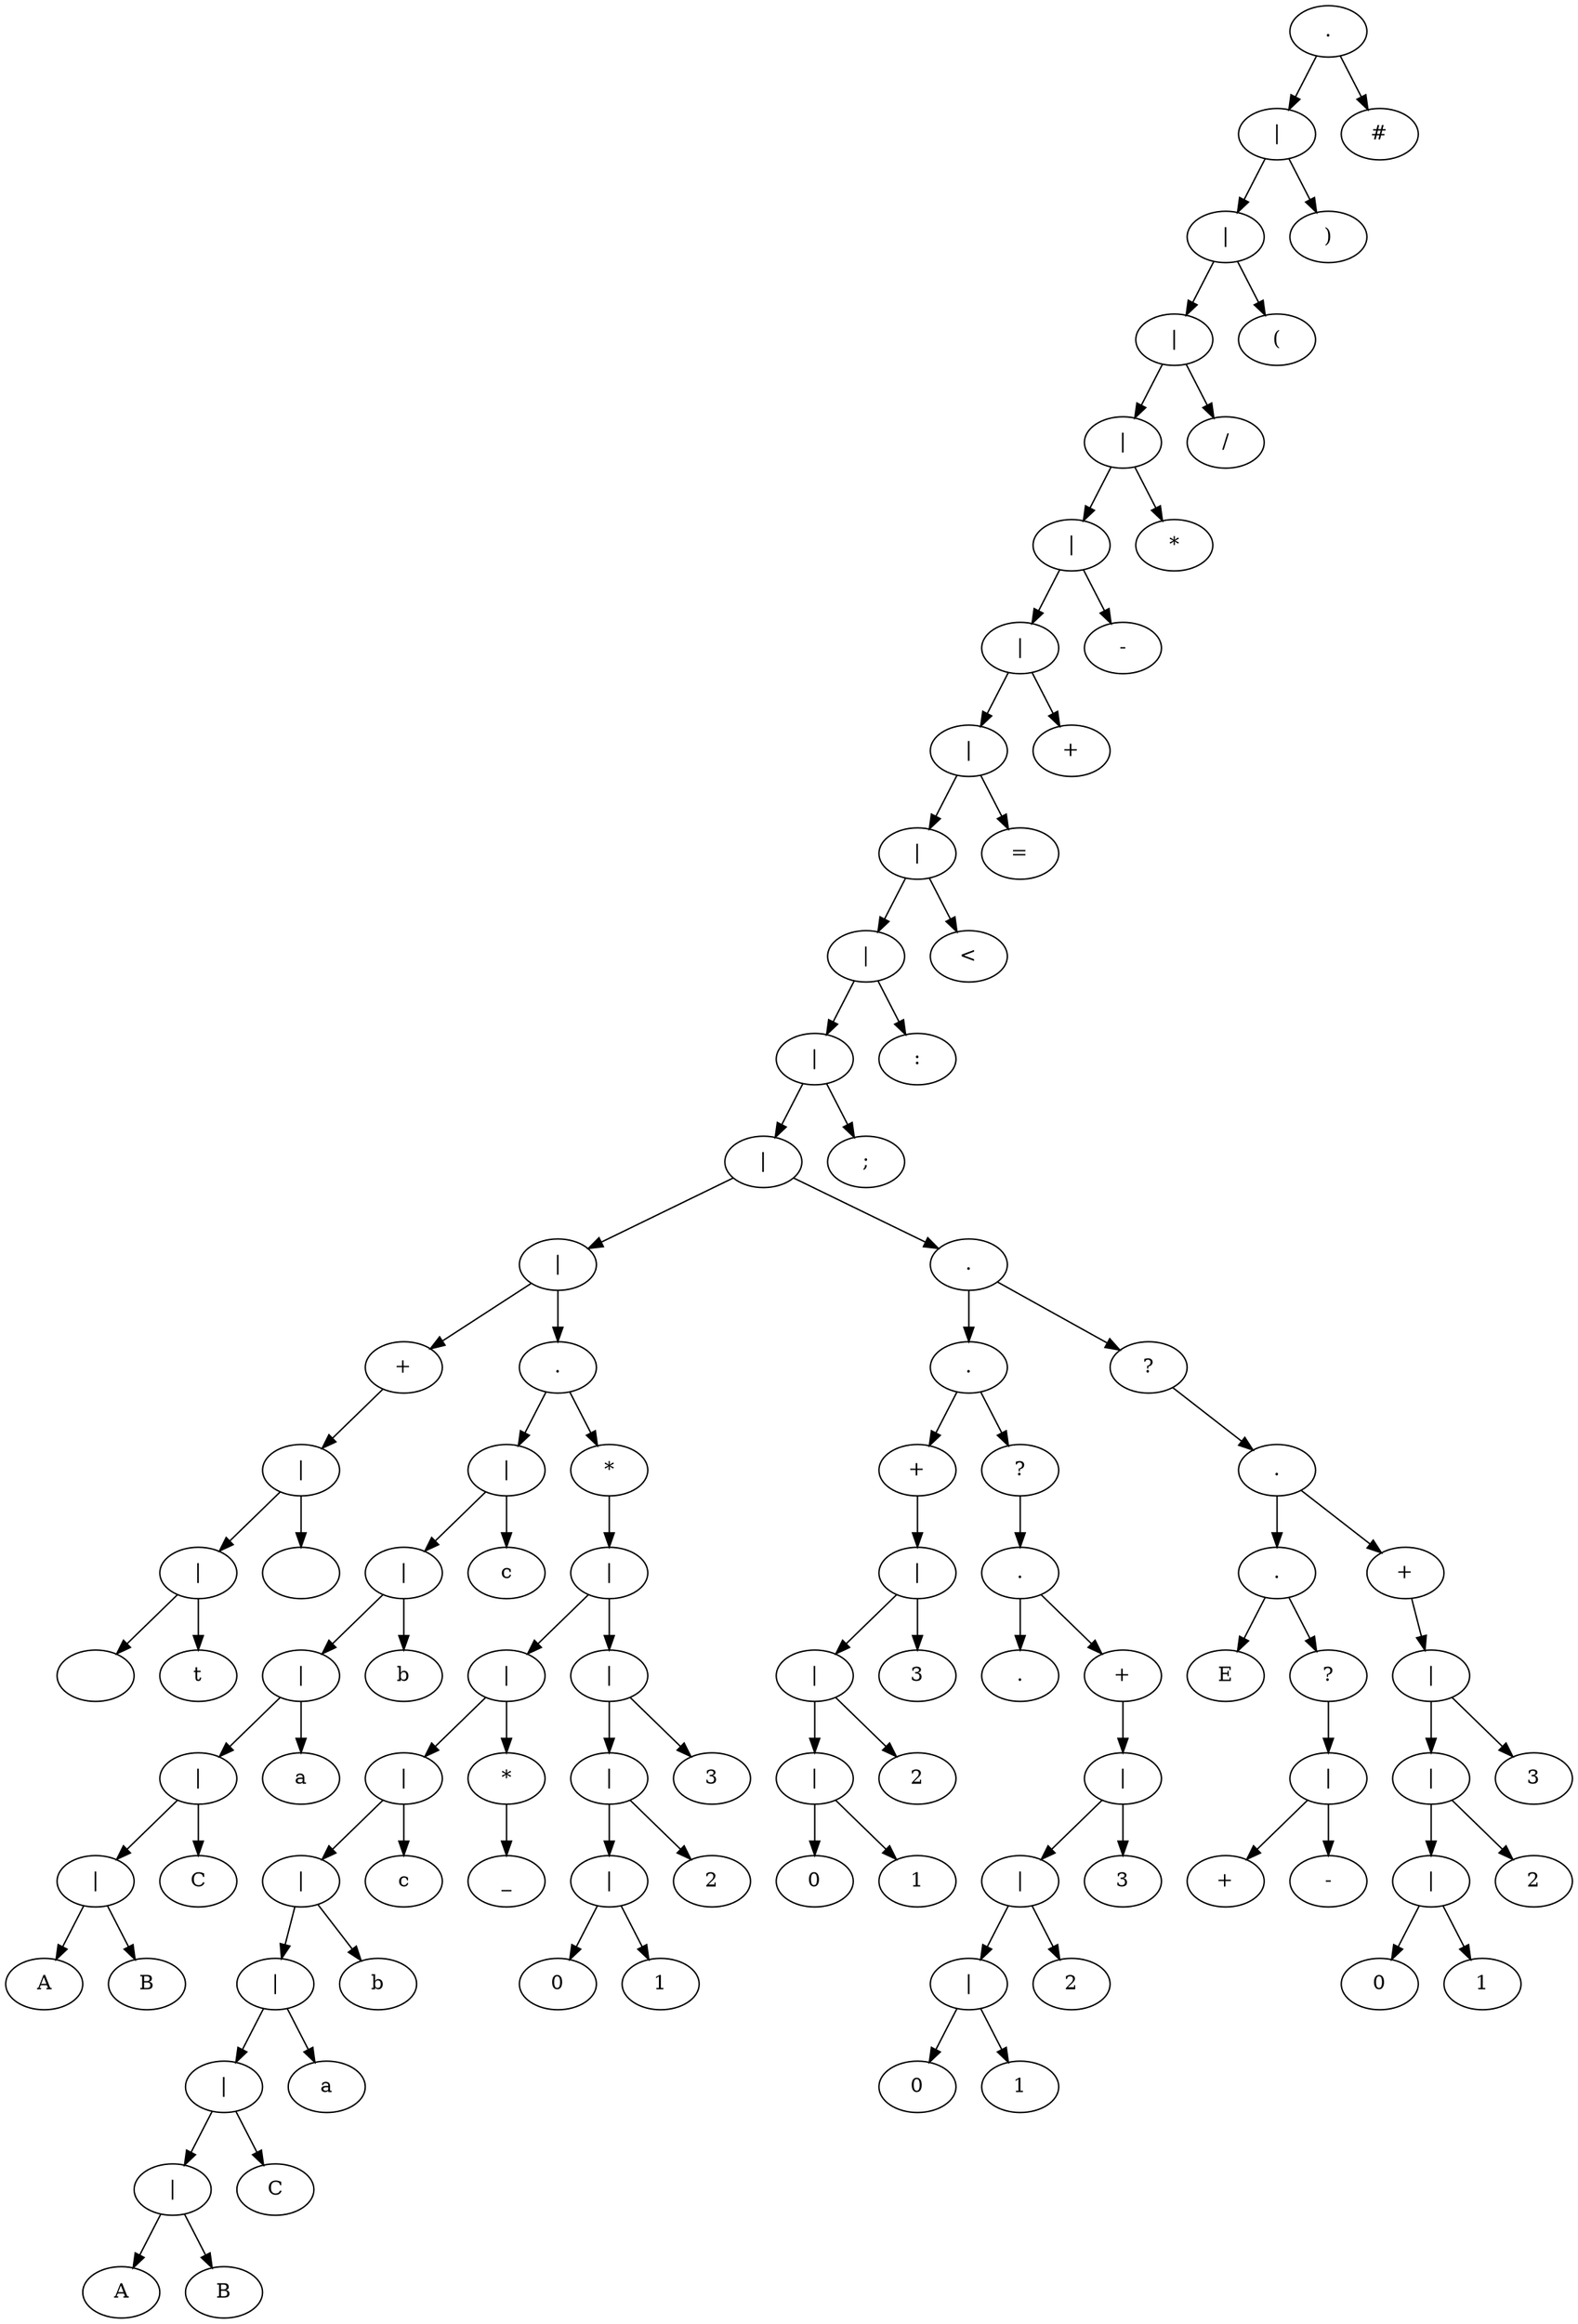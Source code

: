 digraph {
	1480887342976 [label="."]
	1480887342976 -> 1480887342880
	1480887342880 [label="|"]
	1480887342880 -> 1480887342784
	1480887342784 [label="|"]
	1480887342784 -> 1480887342688
	1480887342688 [label="|"]
	1480887342688 -> 1480887342592
	1480887342592 [label="|"]
	1480887342592 -> 1480887342496
	1480887342496 [label="|"]
	1480887342496 -> 1480887342400
	1480887342400 [label="|"]
	1480887342400 -> 1480887342304
	1480887342304 [label="|"]
	1480887342304 -> 1480887342208
	1480887342208 [label="|"]
	1480887342208 -> 1480887342112
	1480887342112 [label="|"]
	1480887342112 -> 1480887342016
	1480887342016 [label="|"]
	1480887342016 -> 1480887341920
	1480887341920 [label="|"]
	1480887341920 -> 1480887340096
	1480887340096 [label="|"]
	1480887340096 -> 1480887338368
	1480887338368 [label="+"]
	1480887338368 -> 1480887338320
	1480887338320 [label="|"]
	1480887338320 -> 1480887338224
	1480887338224 [label="|"]
	1480887338224 -> 1480887338128
	1480887338128 [label=" "]
	1480887338224 -> 1480887338176
	1480887338176 [label="\t"]
	1480887338320 -> 1480887338272
	1480887338272 [label="\n"]
	1480887340096 -> 1480887340048
	1480887340048 [label="."]
	1480887340048 -> 1480887338896
	1480887338896 [label="|"]
	1480887338896 -> 1480887338800
	1480887338800 [label="|"]
	1480887338800 -> 1480887338704
	1480887338704 [label="|"]
	1480887338704 -> 1480887338608
	1480887338608 [label="|"]
	1480887338608 -> 1480887338512
	1480887338512 [label="|"]
	1480887338512 -> 1480887338416
	1480887338416 [label=A]
	1480887338512 -> 1480887338464
	1480887338464 [label=B]
	1480887338608 -> 1480887338560
	1480887338560 [label=C]
	1480887338704 -> 1480887338656
	1480887338656 [label=a]
	1480887338800 -> 1480887338752
	1480887338752 [label=b]
	1480887338896 -> 1480887338848
	1480887338848 [label=c]
	1480887340048 -> 1480887340000
	1480887340000 [label="*"]
	1480887340000 -> 1480887339952
	1480887339952 [label="|"]
	1480887339952 -> 1480887339568
	1480887339568 [label="|"]
	1480887339568 -> 1480887339424
	1480887339424 [label="|"]
	1480887339424 -> 1480887339328
	1480887339328 [label="|"]
	1480887339328 -> 1480887339232
	1480887339232 [label="|"]
	1480887339232 -> 1480887339136
	1480887339136 [label="|"]
	1480887339136 -> 1480887339040
	1480887339040 [label="|"]
	1480887339040 -> 1480887338944
	1480887338944 [label=A]
	1480887339040 -> 1480887338992
	1480887338992 [label=B]
	1480887339136 -> 1480887339088
	1480887339088 [label=C]
	1480887339232 -> 1480887339184
	1480887339184 [label=a]
	1480887339328 -> 1480887339280
	1480887339280 [label=b]
	1480887339424 -> 1480887339376
	1480887339376 [label=c]
	1480887339568 -> 1480887339520
	1480887339520 [label="*"]
	1480887339520 -> 1480887339472
	1480887339472 [label=_]
	1480887339952 -> 1480887339904
	1480887339904 [label="|"]
	1480887339904 -> 1480887339808
	1480887339808 [label="|"]
	1480887339808 -> 1480887339712
	1480887339712 [label="|"]
	1480887339712 -> 1480887339616
	1480887339616 [label=0]
	1480887339712 -> 1480887339664
	1480887339664 [label=1]
	1480887339808 -> 1480887339760
	1480887339760 [label=2]
	1480887339904 -> 1480887339856
	1480887339856 [label=3]
	1480887341920 -> 1480887341872
	1480887341872 [label="."]
	1480887341872 -> 1480887341056
	1480887341056 [label="."]
	1480887341056 -> 1480887340480
	1480887340480 [label="+"]
	1480887340480 -> 1480887340432
	1480887340432 [label="|"]
	1480887340432 -> 1480887340336
	1480887340336 [label="|"]
	1480887340336 -> 1480887340240
	1480887340240 [label="|"]
	1480887340240 -> 1480887340144
	1480887340144 [label=0]
	1480887340240 -> 1480887340192
	1480887340192 [label=1]
	1480887340336 -> 1480887340288
	1480887340288 [label=2]
	1480887340432 -> 1480887340384
	1480887340384 [label=3]
	1480887341056 -> 1480887341008
	1480887341008 [label="?"]
	1480887341008 -> 1480887340960
	1480887340960 [label="."]
	1480887340960 -> 1480887340528
	1480887340528 [label="."]
	1480887340960 -> 1480887340912
	1480887340912 [label="+"]
	1480887340912 -> 1480887340864
	1480887340864 [label="|"]
	1480887340864 -> 1480887340768
	1480887340768 [label="|"]
	1480887340768 -> 1480887340672
	1480887340672 [label="|"]
	1480887340672 -> 1480887340576
	1480887340576 [label=0]
	1480887340672 -> 1480887340624
	1480887340624 [label=1]
	1480887340768 -> 1480887340720
	1480887340720 [label=2]
	1480887340864 -> 1480887340816
	1480887340816 [label=3]
	1480887341872 -> 1480887341824
	1480887341824 [label="?"]
	1480887341824 -> 1480887341776
	1480887341776 [label="."]
	1480887341776 -> 1480887341344
	1480887341344 [label="."]
	1480887341344 -> 1480887341104
	1480887341104 [label=E]
	1480887341344 -> 1480887341296
	1480887341296 [label="?"]
	1480887341296 -> 1480887341248
	1480887341248 [label="|"]
	1480887341248 -> 1480887341152
	1480887341152 [label="+"]
	1480887341248 -> 1480887341200
	1480887341200 [label="-"]
	1480887341776 -> 1480887341728
	1480887341728 [label="+"]
	1480887341728 -> 1480887341680
	1480887341680 [label="|"]
	1480887341680 -> 1480887341584
	1480887341584 [label="|"]
	1480887341584 -> 1480887341488
	1480887341488 [label="|"]
	1480887341488 -> 1480887341392
	1480887341392 [label=0]
	1480887341488 -> 1480887341440
	1480887341440 [label=1]
	1480887341584 -> 1480887341536
	1480887341536 [label=2]
	1480887341680 -> 1480887341632
	1480887341632 [label=3]
	1480887342016 -> 1480887341968
	1480887341968 [label=";"]
	1480887342112 -> 1480887342064
	1480887342064 [label=":"]
	1480887342208 -> 1480887342160
	1480887342160 [label="<"]
	1480887342304 -> 1480887342256
	1480887342256 [label="="]
	1480887342400 -> 1480887342352
	1480887342352 [label="+"]
	1480887342496 -> 1480887342448
	1480887342448 [label="-"]
	1480887342592 -> 1480887342544
	1480887342544 [label="*"]
	1480887342688 -> 1480887342640
	1480887342640 [label="/"]
	1480887342784 -> 1480887342736
	1480887342736 [label="("]
	1480887342880 -> 1480887342832
	1480887342832 [label=")"]
	1480887342976 -> 1480887342928
	1480887342928 [label="#"]
}
